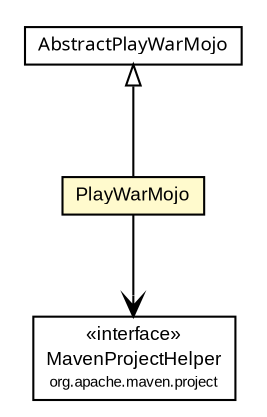 #!/usr/local/bin/dot
#
# Class diagram 
# Generated by UmlGraph version 4.6 (http://www.spinellis.gr/sw/umlgraph)
#

digraph G {
	edge [fontname="arial",fontsize=10,labelfontname="arial",labelfontsize=10];
	node [fontname="arial",fontsize=10,shape=plaintext];
	// com.google.code.play.PlayWarMojo
	c212 [label=<<table border="0" cellborder="1" cellspacing="0" cellpadding="2" port="p" bgcolor="lemonChiffon" href="./PlayWarMojo.html">
		<tr><td><table border="0" cellspacing="0" cellpadding="1">
			<tr><td> PlayWarMojo </td></tr>
		</table></td></tr>
		</table>>, fontname="arial", fontcolor="black", fontsize=9.0];
	// com.google.code.play.AbstractPlayWarMojo
	c232 [label=<<table border="0" cellborder="1" cellspacing="0" cellpadding="2" port="p" href="./AbstractPlayWarMojo.html">
		<tr><td><table border="0" cellspacing="0" cellpadding="1">
			<tr><td><font face="ariali"> AbstractPlayWarMojo </font></td></tr>
		</table></td></tr>
		</table>>, fontname="arial", fontcolor="black", fontsize=9.0];
	//com.google.code.play.PlayWarMojo extends com.google.code.play.AbstractPlayWarMojo
	c232:p -> c212:p [dir=back,arrowtail=empty];
	// com.google.code.play.PlayWarMojo NAVASSOC org.apache.maven.project.MavenProjectHelper
	c212:p -> c243:p [taillabel="", label="", headlabel="", fontname="arial", fontcolor="black", fontsize=10.0, color="black", arrowhead=open];
	// org.apache.maven.project.MavenProjectHelper
	c243 [label=<<table border="0" cellborder="1" cellspacing="0" cellpadding="2" port="p" href="http://maven.apache.org/ref/2.2.1/maven-project/apidocs/org/apache/maven/project/MavenProjectHelper.html">
		<tr><td><table border="0" cellspacing="0" cellpadding="1">
			<tr><td> &laquo;interface&raquo; </td></tr>
			<tr><td> MavenProjectHelper </td></tr>
			<tr><td><font point-size="7.0"> org.apache.maven.project </font></td></tr>
		</table></td></tr>
		</table>>, fontname="arial", fontcolor="black", fontsize=9.0];
}


